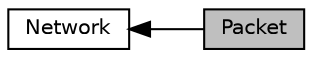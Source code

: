 digraph "Packet"
{
  edge [fontname="Helvetica",fontsize="10",labelfontname="Helvetica",labelfontsize="10"];
  node [fontname="Helvetica",fontsize="10",shape=record];
  rankdir=LR;
  Node0 [label="Packet",height=0.2,width=0.4,color="black", fillcolor="grey75", style="filled", fontcolor="black"];
  Node1 [label="Network",height=0.2,width=0.4,color="black", fillcolor="white", style="filled",URL="$db/d3a/group__network.html"];
  Node1->Node0 [shape=plaintext, dir="back", style="solid"];
}
